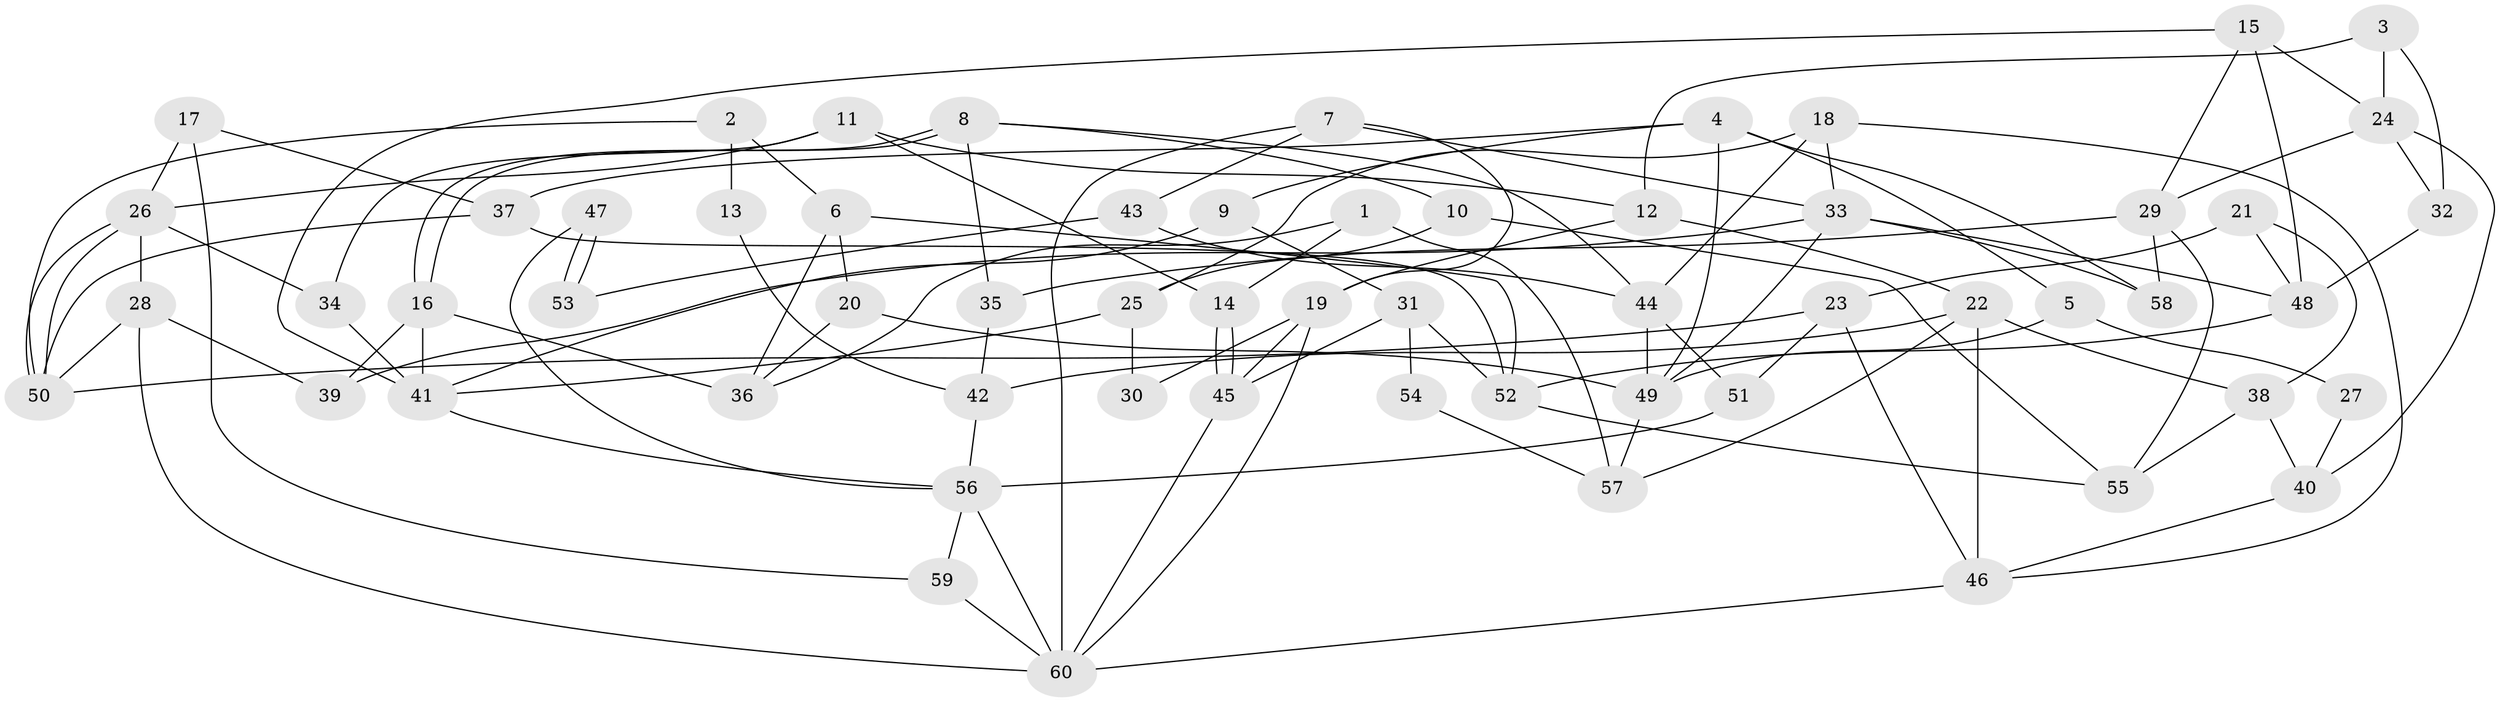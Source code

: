// Generated by graph-tools (version 1.1) at 2025/49/03/09/25 04:49:55]
// undirected, 60 vertices, 120 edges
graph export_dot {
graph [start="1"]
  node [color=gray90,style=filled];
  1;
  2;
  3;
  4;
  5;
  6;
  7;
  8;
  9;
  10;
  11;
  12;
  13;
  14;
  15;
  16;
  17;
  18;
  19;
  20;
  21;
  22;
  23;
  24;
  25;
  26;
  27;
  28;
  29;
  30;
  31;
  32;
  33;
  34;
  35;
  36;
  37;
  38;
  39;
  40;
  41;
  42;
  43;
  44;
  45;
  46;
  47;
  48;
  49;
  50;
  51;
  52;
  53;
  54;
  55;
  56;
  57;
  58;
  59;
  60;
  1 -- 36;
  1 -- 14;
  1 -- 57;
  2 -- 6;
  2 -- 50;
  2 -- 13;
  3 -- 12;
  3 -- 32;
  3 -- 24;
  4 -- 9;
  4 -- 58;
  4 -- 5;
  4 -- 37;
  4 -- 49;
  5 -- 49;
  5 -- 27;
  6 -- 52;
  6 -- 20;
  6 -- 36;
  7 -- 60;
  7 -- 19;
  7 -- 33;
  7 -- 43;
  8 -- 44;
  8 -- 16;
  8 -- 16;
  8 -- 10;
  8 -- 35;
  9 -- 31;
  9 -- 41;
  10 -- 55;
  10 -- 25;
  11 -- 12;
  11 -- 34;
  11 -- 14;
  11 -- 26;
  12 -- 22;
  12 -- 19;
  13 -- 42;
  14 -- 45;
  14 -- 45;
  15 -- 24;
  15 -- 41;
  15 -- 29;
  15 -- 48;
  16 -- 39;
  16 -- 36;
  16 -- 41;
  17 -- 26;
  17 -- 37;
  17 -- 59;
  18 -- 33;
  18 -- 25;
  18 -- 44;
  18 -- 46;
  19 -- 45;
  19 -- 60;
  19 -- 30;
  20 -- 49;
  20 -- 36;
  21 -- 48;
  21 -- 23;
  21 -- 38;
  22 -- 57;
  22 -- 46;
  22 -- 38;
  22 -- 42;
  23 -- 50;
  23 -- 51;
  23 -- 46;
  24 -- 40;
  24 -- 29;
  24 -- 32;
  25 -- 41;
  25 -- 30;
  26 -- 50;
  26 -- 50;
  26 -- 28;
  26 -- 34;
  27 -- 40;
  28 -- 60;
  28 -- 39;
  28 -- 50;
  29 -- 35;
  29 -- 55;
  29 -- 58;
  31 -- 45;
  31 -- 52;
  31 -- 54;
  32 -- 48;
  33 -- 48;
  33 -- 39;
  33 -- 49;
  33 -- 58;
  34 -- 41;
  35 -- 42;
  37 -- 50;
  37 -- 52;
  38 -- 40;
  38 -- 55;
  40 -- 46;
  41 -- 56;
  42 -- 56;
  43 -- 44;
  43 -- 53;
  44 -- 49;
  44 -- 51;
  45 -- 60;
  46 -- 60;
  47 -- 56;
  47 -- 53;
  47 -- 53;
  48 -- 52;
  49 -- 57;
  51 -- 56;
  52 -- 55;
  54 -- 57;
  56 -- 59;
  56 -- 60;
  59 -- 60;
}
